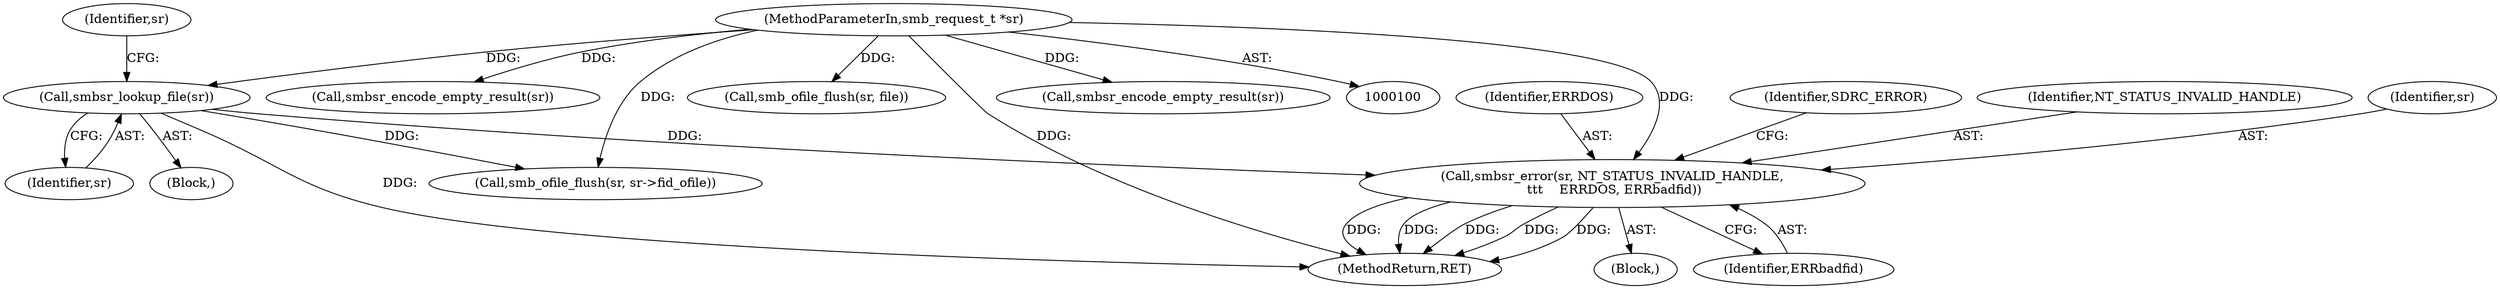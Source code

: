 digraph "0_illumos-gate_6d1c73b5858fefc6161c7d686345f0dc887ea799_0@pointer" {
"1000138" [label="(Call,smbsr_error(sr, NT_STATUS_INVALID_HANDLE,\n \t\t\t    ERRDOS, ERRbadfid))"];
"1000129" [label="(Call,smbsr_lookup_file(sr))"];
"1000101" [label="(MethodParameterIn,smb_request_t *sr)"];
"1000144" [label="(Identifier,SDRC_ERROR)"];
"1000130" [label="(Identifier,sr)"];
"1000113" [label="(Call,smbsr_encode_empty_result(sr))"];
"1000201" [label="(MethodReturn,RET)"];
"1000145" [label="(Call,smb_ofile_flush(sr, sr->fid_ofile))"];
"1000175" [label="(Call,smb_ofile_flush(sr, file))"];
"1000192" [label="(Call,smbsr_encode_empty_result(sr))"];
"1000137" [label="(Block,)"];
"1000128" [label="(Block,)"];
"1000140" [label="(Identifier,NT_STATUS_INVALID_HANDLE)"];
"1000142" [label="(Identifier,ERRbadfid)"];
"1000101" [label="(MethodParameterIn,smb_request_t *sr)"];
"1000139" [label="(Identifier,sr)"];
"1000129" [label="(Call,smbsr_lookup_file(sr))"];
"1000141" [label="(Identifier,ERRDOS)"];
"1000138" [label="(Call,smbsr_error(sr, NT_STATUS_INVALID_HANDLE,\n \t\t\t    ERRDOS, ERRbadfid))"];
"1000134" [label="(Identifier,sr)"];
"1000138" -> "1000137"  [label="AST: "];
"1000138" -> "1000142"  [label="CFG: "];
"1000139" -> "1000138"  [label="AST: "];
"1000140" -> "1000138"  [label="AST: "];
"1000141" -> "1000138"  [label="AST: "];
"1000142" -> "1000138"  [label="AST: "];
"1000144" -> "1000138"  [label="CFG: "];
"1000138" -> "1000201"  [label="DDG: "];
"1000138" -> "1000201"  [label="DDG: "];
"1000138" -> "1000201"  [label="DDG: "];
"1000138" -> "1000201"  [label="DDG: "];
"1000138" -> "1000201"  [label="DDG: "];
"1000129" -> "1000138"  [label="DDG: "];
"1000101" -> "1000138"  [label="DDG: "];
"1000129" -> "1000128"  [label="AST: "];
"1000129" -> "1000130"  [label="CFG: "];
"1000130" -> "1000129"  [label="AST: "];
"1000134" -> "1000129"  [label="CFG: "];
"1000129" -> "1000201"  [label="DDG: "];
"1000101" -> "1000129"  [label="DDG: "];
"1000129" -> "1000145"  [label="DDG: "];
"1000101" -> "1000100"  [label="AST: "];
"1000101" -> "1000201"  [label="DDG: "];
"1000101" -> "1000113"  [label="DDG: "];
"1000101" -> "1000145"  [label="DDG: "];
"1000101" -> "1000175"  [label="DDG: "];
"1000101" -> "1000192"  [label="DDG: "];
}
